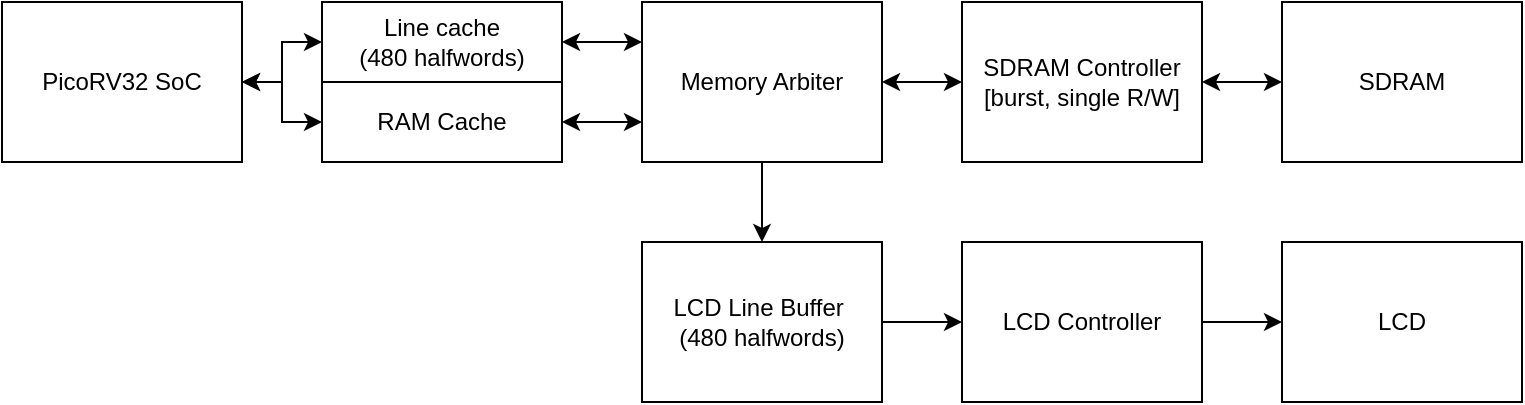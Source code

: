 <mxfile version="20.3.7" type="github"><diagram id="4itwmQekoe1sVkxgl-Rm" name="Page-1"><mxGraphModel dx="1018" dy="622" grid="1" gridSize="10" guides="1" tooltips="1" connect="1" arrows="1" fold="1" page="1" pageScale="1" pageWidth="827" pageHeight="1169" math="0" shadow="0"><root><mxCell id="0"/><mxCell id="1" parent="0"/><mxCell id="U3e5aVnZ0kEN4cfa73PC-3" style="edgeStyle=orthogonalEdgeStyle;rounded=0;orthogonalLoop=1;jettySize=auto;html=1;entryX=1;entryY=0.5;entryDx=0;entryDy=0;startArrow=classic;startFill=1;" edge="1" parent="1" source="U3e5aVnZ0kEN4cfa73PC-1" target="U3e5aVnZ0kEN4cfa73PC-2"><mxGeometry relative="1" as="geometry"/></mxCell><mxCell id="U3e5aVnZ0kEN4cfa73PC-1" value="SDRAM" style="rounded=0;whiteSpace=wrap;html=1;" vertex="1" parent="1"><mxGeometry x="680" y="80" width="120" height="80" as="geometry"/></mxCell><mxCell id="U3e5aVnZ0kEN4cfa73PC-2" value="SDRAM Controller&lt;br&gt;[burst, single R/W]" style="rounded=0;whiteSpace=wrap;html=1;" vertex="1" parent="1"><mxGeometry x="520" y="80" width="120" height="80" as="geometry"/></mxCell><mxCell id="U3e5aVnZ0kEN4cfa73PC-6" style="edgeStyle=orthogonalEdgeStyle;rounded=0;orthogonalLoop=1;jettySize=auto;html=1;entryX=0;entryY=0.5;entryDx=0;entryDy=0;startArrow=classic;startFill=1;" edge="1" parent="1" source="U3e5aVnZ0kEN4cfa73PC-5" target="U3e5aVnZ0kEN4cfa73PC-2"><mxGeometry relative="1" as="geometry"/></mxCell><mxCell id="U3e5aVnZ0kEN4cfa73PC-21" style="edgeStyle=orthogonalEdgeStyle;rounded=0;orthogonalLoop=1;jettySize=auto;html=1;entryX=1;entryY=0.5;entryDx=0;entryDy=0;startArrow=classic;startFill=1;endArrow=classic;endFill=1;exitX=0;exitY=0.75;exitDx=0;exitDy=0;" edge="1" parent="1" source="U3e5aVnZ0kEN4cfa73PC-5" target="U3e5aVnZ0kEN4cfa73PC-19"><mxGeometry relative="1" as="geometry"/></mxCell><mxCell id="U3e5aVnZ0kEN4cfa73PC-5" value="Memory Arbiter" style="rounded=0;whiteSpace=wrap;html=1;" vertex="1" parent="1"><mxGeometry x="360" y="80" width="120" height="80" as="geometry"/></mxCell><mxCell id="U3e5aVnZ0kEN4cfa73PC-8" style="edgeStyle=orthogonalEdgeStyle;rounded=0;orthogonalLoop=1;jettySize=auto;html=1;entryX=0.5;entryY=1;entryDx=0;entryDy=0;startArrow=classic;startFill=1;endArrow=none;endFill=0;" edge="1" parent="1" source="U3e5aVnZ0kEN4cfa73PC-7" target="U3e5aVnZ0kEN4cfa73PC-5"><mxGeometry relative="1" as="geometry"/></mxCell><mxCell id="U3e5aVnZ0kEN4cfa73PC-7" value="LCD Line Buffer&amp;nbsp;&lt;br&gt;(480 halfwords)" style="rounded=0;whiteSpace=wrap;html=1;" vertex="1" parent="1"><mxGeometry x="360" y="200" width="120" height="80" as="geometry"/></mxCell><mxCell id="U3e5aVnZ0kEN4cfa73PC-13" style="edgeStyle=orthogonalEdgeStyle;rounded=0;orthogonalLoop=1;jettySize=auto;html=1;entryX=1;entryY=0.5;entryDx=0;entryDy=0;startArrow=classic;startFill=1;endArrow=none;endFill=0;" edge="1" parent="1" source="U3e5aVnZ0kEN4cfa73PC-9" target="U3e5aVnZ0kEN4cfa73PC-10"><mxGeometry relative="1" as="geometry"/></mxCell><mxCell id="U3e5aVnZ0kEN4cfa73PC-9" value="LCD" style="rounded=0;whiteSpace=wrap;html=1;" vertex="1" parent="1"><mxGeometry x="680" y="200" width="120" height="80" as="geometry"/></mxCell><mxCell id="U3e5aVnZ0kEN4cfa73PC-12" style="edgeStyle=orthogonalEdgeStyle;rounded=0;orthogonalLoop=1;jettySize=auto;html=1;entryX=1;entryY=0.5;entryDx=0;entryDy=0;startArrow=classic;startFill=1;endArrow=none;endFill=0;" edge="1" parent="1" source="U3e5aVnZ0kEN4cfa73PC-10" target="U3e5aVnZ0kEN4cfa73PC-7"><mxGeometry relative="1" as="geometry"/></mxCell><mxCell id="U3e5aVnZ0kEN4cfa73PC-10" value="LCD Controller" style="rounded=0;whiteSpace=wrap;html=1;" vertex="1" parent="1"><mxGeometry x="520" y="200" width="120" height="80" as="geometry"/></mxCell><mxCell id="U3e5aVnZ0kEN4cfa73PC-16" style="edgeStyle=orthogonalEdgeStyle;rounded=0;orthogonalLoop=1;jettySize=auto;html=1;entryX=0;entryY=0.25;entryDx=0;entryDy=0;startArrow=classic;startFill=1;endArrow=classic;endFill=1;" edge="1" parent="1" source="U3e5aVnZ0kEN4cfa73PC-15" target="U3e5aVnZ0kEN4cfa73PC-5"><mxGeometry relative="1" as="geometry"/></mxCell><mxCell id="U3e5aVnZ0kEN4cfa73PC-15" value="Line cache &lt;br&gt;(480 halfwords)" style="rounded=0;whiteSpace=wrap;html=1;" vertex="1" parent="1"><mxGeometry x="200" y="80" width="120" height="40" as="geometry"/></mxCell><mxCell id="U3e5aVnZ0kEN4cfa73PC-18" style="edgeStyle=orthogonalEdgeStyle;rounded=0;orthogonalLoop=1;jettySize=auto;html=1;entryX=0;entryY=0.5;entryDx=0;entryDy=0;startArrow=classic;startFill=1;endArrow=classic;endFill=1;exitX=1;exitY=0.5;exitDx=0;exitDy=0;" edge="1" parent="1" source="U3e5aVnZ0kEN4cfa73PC-17" target="U3e5aVnZ0kEN4cfa73PC-15"><mxGeometry relative="1" as="geometry"/></mxCell><mxCell id="U3e5aVnZ0kEN4cfa73PC-20" style="edgeStyle=orthogonalEdgeStyle;rounded=0;orthogonalLoop=1;jettySize=auto;html=1;entryX=0;entryY=0.5;entryDx=0;entryDy=0;startArrow=classic;startFill=1;endArrow=classic;endFill=1;exitX=1;exitY=0.5;exitDx=0;exitDy=0;" edge="1" parent="1" source="U3e5aVnZ0kEN4cfa73PC-17" target="U3e5aVnZ0kEN4cfa73PC-19"><mxGeometry relative="1" as="geometry"/></mxCell><mxCell id="U3e5aVnZ0kEN4cfa73PC-17" value="PicoRV32 SoC" style="rounded=0;whiteSpace=wrap;html=1;" vertex="1" parent="1"><mxGeometry x="40" y="80" width="120" height="80" as="geometry"/></mxCell><mxCell id="U3e5aVnZ0kEN4cfa73PC-19" value="RAM Cache" style="rounded=0;whiteSpace=wrap;html=1;" vertex="1" parent="1"><mxGeometry x="200" y="120" width="120" height="40" as="geometry"/></mxCell></root></mxGraphModel></diagram></mxfile>